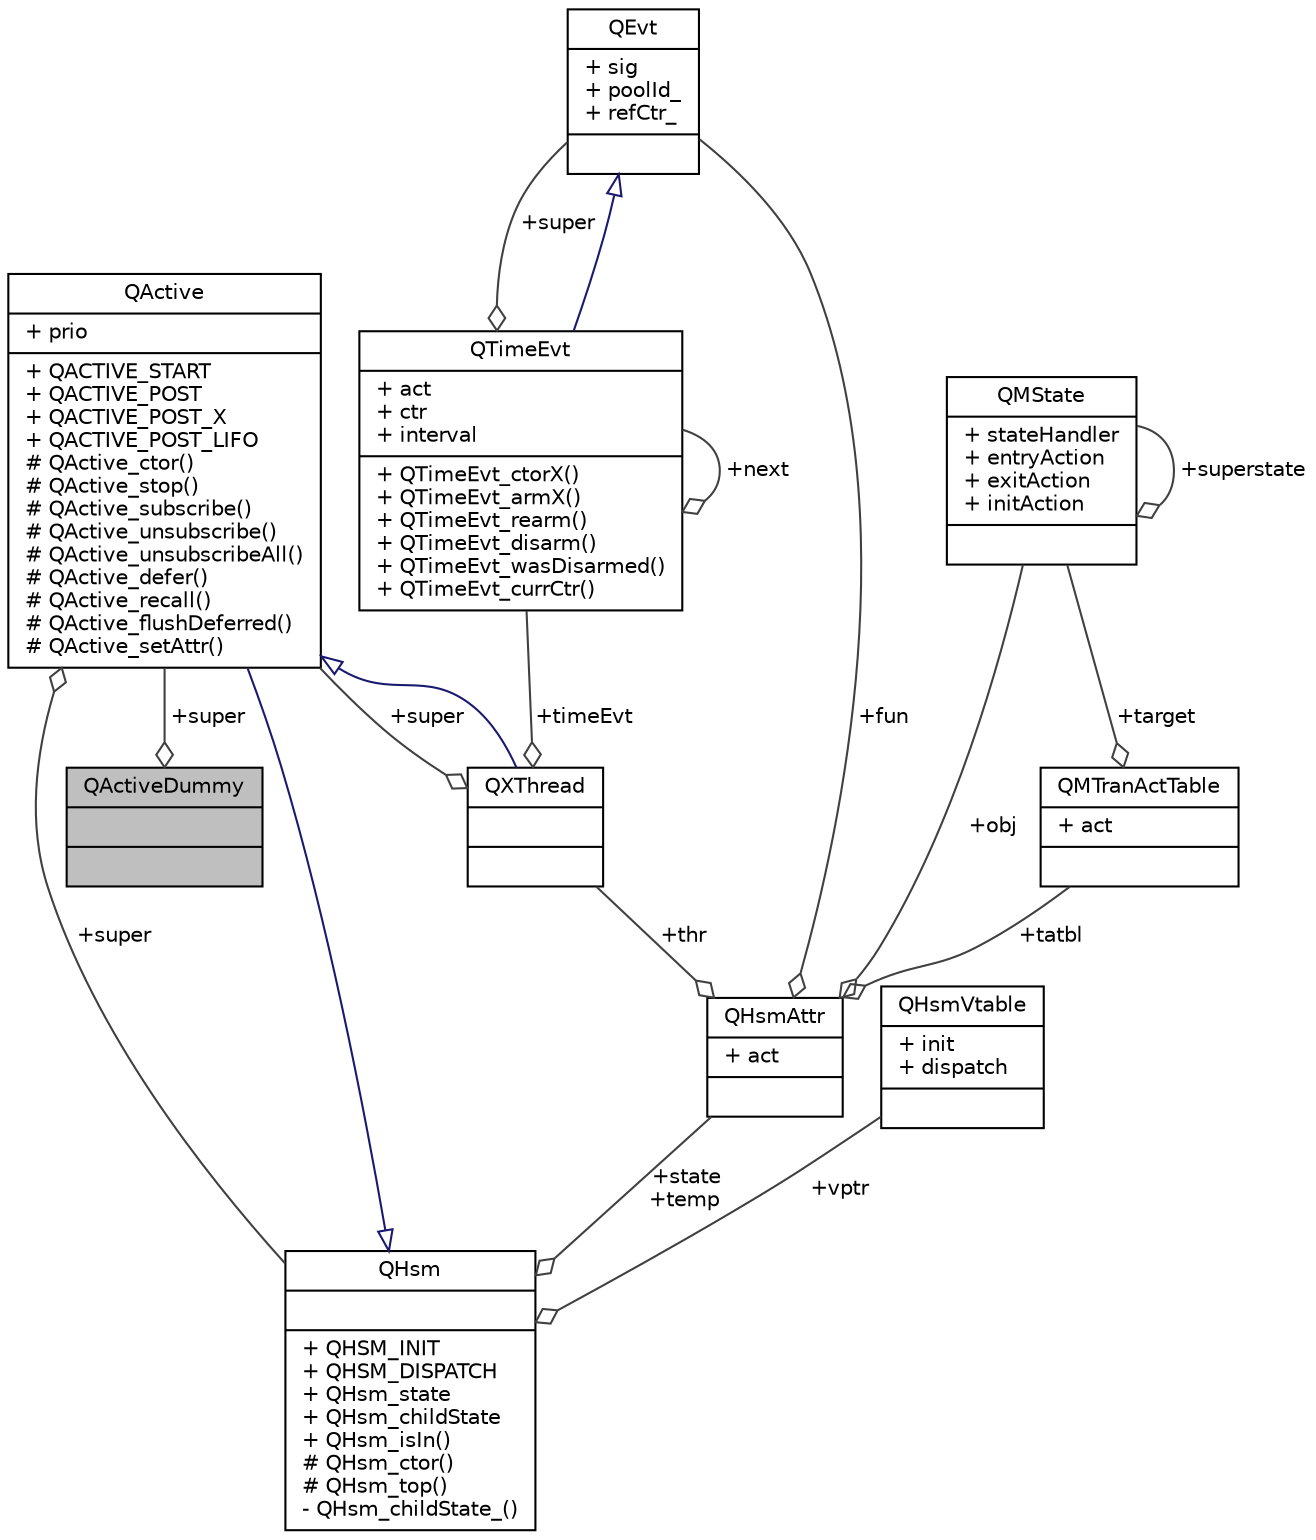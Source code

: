 digraph "QActiveDummy"
{
 // LATEX_PDF_SIZE
  edge [fontname="Helvetica",fontsize="10",labelfontname="Helvetica",labelfontsize="10"];
  node [fontname="Helvetica",fontsize="10",shape=record];
  Node1 [label="{QActiveDummy\n||}",height=0.2,width=0.4,color="black", fillcolor="grey75", style="filled", fontcolor="black",tooltip="QActiveDummy Object class."];
  Node2 -> Node1 [color="grey25",fontsize="10",style="solid",label=" +super" ,arrowhead="odiamond",fontname="Helvetica"];
  Node2 [label="{QActive\n|+ prio\l|+ QACTIVE_START\l+ QACTIVE_POST\l+ QACTIVE_POST_X\l+ QACTIVE_POST_LIFO\l# QActive_ctor()\l# QActive_stop()\l# QActive_subscribe()\l# QActive_unsubscribe()\l# QActive_unsubscribeAll()\l# QActive_defer()\l# QActive_recall()\l# QActive_flushDeferred()\l# QActive_setAttr()\l}",height=0.2,width=0.4,color="black", fillcolor="white", style="filled",URL="$struct_q_active.html",tooltip="Active Object base class (based on QHsm implementation)"];
  Node3 -> Node2 [dir="back",color="midnightblue",fontsize="10",style="solid",arrowtail="onormal",fontname="Helvetica"];
  Node3 [label="{QHsm\n||+ QHSM_INIT\l+ QHSM_DISPATCH\l+ QHsm_state\l+ QHsm_childState\l+ QHsm_isIn()\l# QHsm_ctor()\l# QHsm_top()\l- QHsm_childState_()\l}",height=0.2,width=0.4,color="black", fillcolor="white", style="filled",URL="$struct_q_hsm.html",tooltip="Hierarchical State Machine class."];
  Node4 -> Node3 [color="grey25",fontsize="10",style="solid",label=" +state\n+temp" ,arrowhead="odiamond",fontname="Helvetica"];
  Node4 [label="{QHsmAttr\n|+ act\l|}",height=0.2,width=0.4,color="black", fillcolor="white", style="filled",URL="$qep_8h.html#union_q_hsm_attr",tooltip="Attribute of for the QHsm class (Hierarchical State Machine)."];
  Node5 -> Node4 [color="grey25",fontsize="10",style="solid",label=" +obj" ,arrowhead="odiamond",fontname="Helvetica"];
  Node5 [label="{QMState\n|+ stateHandler\l+ entryAction\l+ exitAction\l+ initAction\l|}",height=0.2,width=0.4,color="black", fillcolor="white", style="filled",URL="$qep_8h.html#struct_q_m_state",tooltip="State object for the QMsm class (QM State Machine)."];
  Node5 -> Node5 [color="grey25",fontsize="10",style="solid",label=" +superstate" ,arrowhead="odiamond",fontname="Helvetica"];
  Node6 -> Node4 [color="grey25",fontsize="10",style="solid",label=" +fun" ,arrowhead="odiamond",fontname="Helvetica"];
  Node6 [label="{QEvt\n|+ sig\l+ poolId_\l+ refCtr_\l|}",height=0.2,width=0.4,color="black", fillcolor="white", style="filled",URL="$struct_q_evt.html",tooltip="Event class."];
  Node7 -> Node4 [color="grey25",fontsize="10",style="solid",label=" +thr" ,arrowhead="odiamond",fontname="Helvetica"];
  Node7 [label="{QXThread\n||}",height=0.2,width=0.4,color="black", fillcolor="white", style="filled",URL="$struct_q_x_thread.html",tooltip="eXtended (blocking) thread of the QXK preemptive kernel"];
  Node2 -> Node7 [dir="back",color="midnightblue",fontsize="10",style="solid",arrowtail="onormal",fontname="Helvetica"];
  Node8 -> Node7 [color="grey25",fontsize="10",style="solid",label=" +timeEvt" ,arrowhead="odiamond",fontname="Helvetica"];
  Node8 [label="{QTimeEvt\n|+ act\l+ ctr\l+ interval\l|+ QTimeEvt_ctorX()\l+ QTimeEvt_armX()\l+ QTimeEvt_rearm()\l+ QTimeEvt_disarm()\l+ QTimeEvt_wasDisarmed()\l+ QTimeEvt_currCtr()\l}",height=0.2,width=0.4,color="black", fillcolor="white", style="filled",URL="$struct_q_time_evt.html",tooltip="Time Event class."];
  Node6 -> Node8 [dir="back",color="midnightblue",fontsize="10",style="solid",arrowtail="onormal",fontname="Helvetica"];
  Node6 -> Node8 [color="grey25",fontsize="10",style="solid",label=" +super" ,arrowhead="odiamond",fontname="Helvetica"];
  Node8 -> Node8 [color="grey25",fontsize="10",style="solid",label=" +next" ,arrowhead="odiamond",fontname="Helvetica"];
  Node2 -> Node7 [color="grey25",fontsize="10",style="solid",label=" +super" ,arrowhead="odiamond",fontname="Helvetica"];
  Node9 -> Node4 [color="grey25",fontsize="10",style="solid",label=" +tatbl" ,arrowhead="odiamond",fontname="Helvetica"];
  Node9 [label="{QMTranActTable\n|+ act\l|}",height=0.2,width=0.4,color="black", fillcolor="white", style="filled",URL="$qep_8h.html#struct_q_m_tran_act_table",tooltip="Transition-Action Table for the Meta State Machine."];
  Node5 -> Node9 [color="grey25",fontsize="10",style="solid",label=" +target" ,arrowhead="odiamond",fontname="Helvetica"];
  Node10 -> Node3 [color="grey25",fontsize="10",style="solid",label=" +vptr" ,arrowhead="odiamond",fontname="Helvetica"];
  Node10 [label="{QHsmVtable\n|+ init\l+ dispatch\l|}",height=0.2,width=0.4,color="black", fillcolor="white", style="filled",URL="$struct_q_hsm_vtable.html",tooltip="Virtual table for the QHsm class."];
  Node3 -> Node2 [color="grey25",fontsize="10",style="solid",label=" +super" ,arrowhead="odiamond",fontname="Helvetica"];
}
